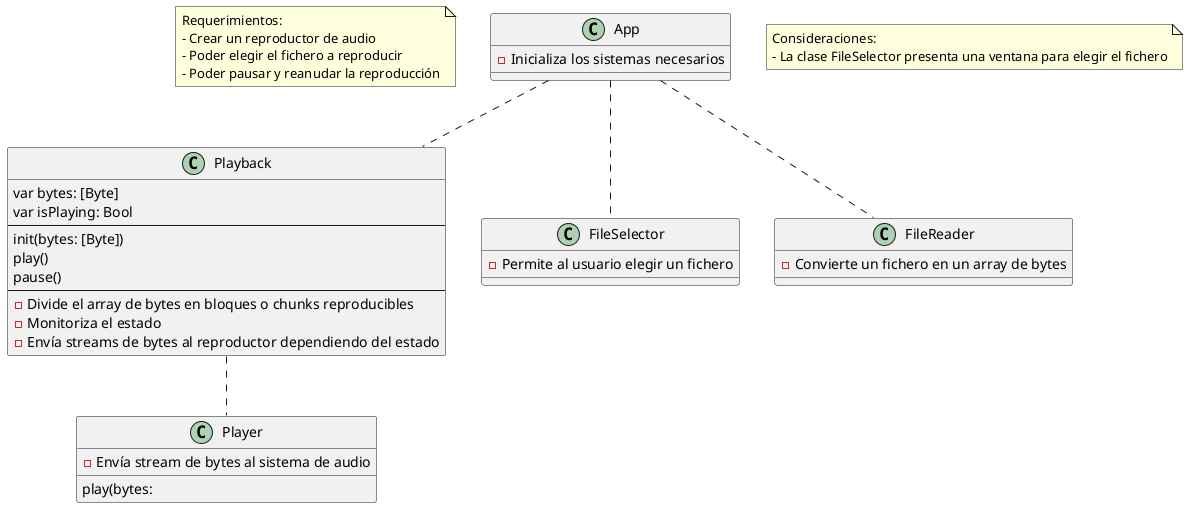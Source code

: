 @startuml

note as Requerimientos
    Requerimientos: 
    - Crear un reproductor de audio
    - Poder elegir el fichero a reproducir
    - Poder pausar y reanudar la reproducción
end note 

class Player {
    play(bytes: 
    - Envía stream de bytes al sistema de audio
}

class Playback {
    var bytes: [Byte]
    var isPlaying: Bool
    --
    init(bytes: [Byte])
    play()
    pause()
    --
    - Divide el array de bytes en bloques o chunks reproducibles
    - Monitoriza el estado
    - Envía streams de bytes al reproductor dependiendo del estado
}

class FileSelector {
    - Permite al usuario elegir un fichero
}

class FileReader {
    - Convierte un fichero en un array de bytes
}

class App {
    - Inicializa los sistemas necesarios
}

App .. FileSelector
App .. FileReader
App .. Playback
Playback .. Player

note as Consideraciones
    Consideraciones:
    - La clase FileSelector presenta una ventana para elegir el fichero
end note

@enduml